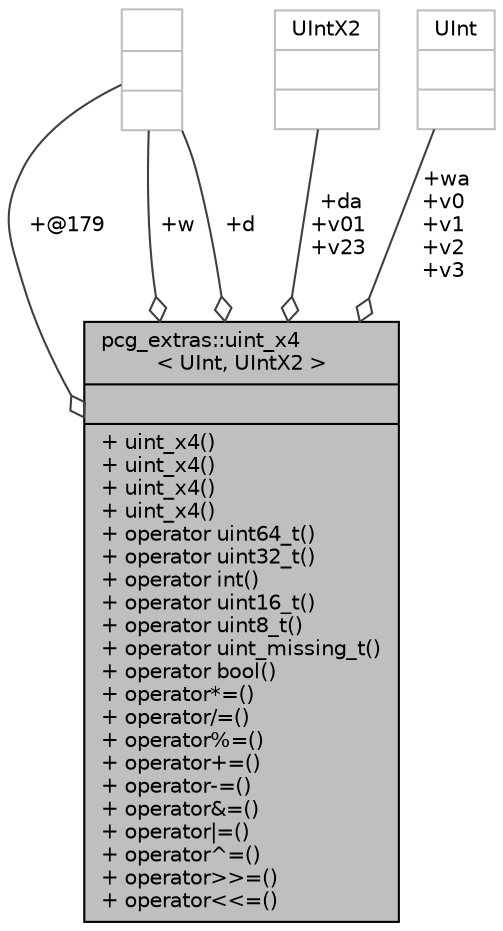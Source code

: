 digraph "pcg_extras::uint_x4&lt; UInt, UIntX2 &gt;"
{
 // INTERACTIVE_SVG=YES
  bgcolor="transparent";
  edge [fontname="Helvetica",fontsize="10",labelfontname="Helvetica",labelfontsize="10"];
  node [fontname="Helvetica",fontsize="10",shape=record];
  Node1 [label="{pcg_extras::uint_x4\l\< UInt, UIntX2 \>\n||+ uint_x4()\l+ uint_x4()\l+ uint_x4()\l+ uint_x4()\l+ operator uint64_t()\l+ operator uint32_t()\l+ operator int()\l+ operator uint16_t()\l+ operator uint8_t()\l+ operator uint_missing_t()\l+ operator bool()\l+ operator*=()\l+ operator/=()\l+ operator%=()\l+ operator+=()\l+ operator-=()\l+ operator&=()\l+ operator\|=()\l+ operator^=()\l+ operator\>\>=()\l+ operator\<\<=()\l}",height=0.2,width=0.4,color="black", fillcolor="grey75", style="filled" fontcolor="black"];
  Node2 -> Node1 [color="grey25",fontsize="10",style="solid",label=" +@179" ,arrowhead="odiamond",fontname="Helvetica"];
  Node2 [label="{\n||}",height=0.2,width=0.4,color="grey75"];
  Node3 -> Node1 [color="grey25",fontsize="10",style="solid",label=" +da\n+v01\n+v23" ,arrowhead="odiamond",fontname="Helvetica"];
  Node3 [label="{UIntX2\n||}",height=0.2,width=0.4,color="grey75"];
  Node4 -> Node1 [color="grey25",fontsize="10",style="solid",label=" +wa\n+v0\n+v1\n+v2\n+v3" ,arrowhead="odiamond",fontname="Helvetica"];
  Node4 [label="{UInt\n||}",height=0.2,width=0.4,color="grey75"];
  Node2 -> Node1 [color="grey25",fontsize="10",style="solid",label=" +w" ,arrowhead="odiamond",fontname="Helvetica"];
  Node2 -> Node1 [color="grey25",fontsize="10",style="solid",label=" +d" ,arrowhead="odiamond",fontname="Helvetica"];
}
